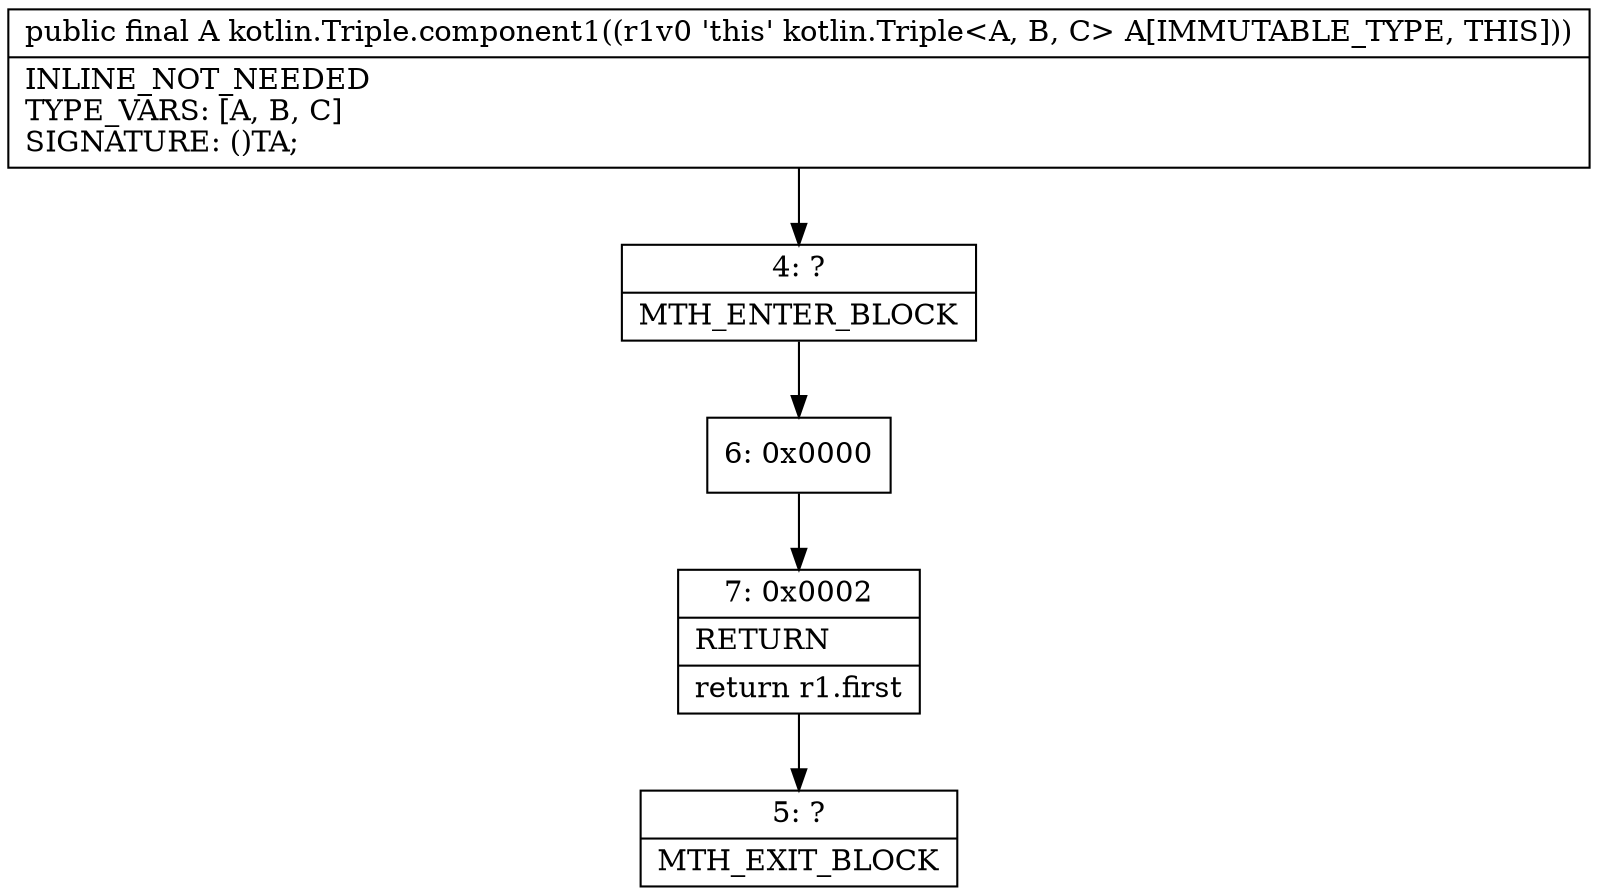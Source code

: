 digraph "CFG forkotlin.Triple.component1()Ljava\/lang\/Object;" {
Node_4 [shape=record,label="{4\:\ ?|MTH_ENTER_BLOCK\l}"];
Node_6 [shape=record,label="{6\:\ 0x0000}"];
Node_7 [shape=record,label="{7\:\ 0x0002|RETURN\l|return r1.first\l}"];
Node_5 [shape=record,label="{5\:\ ?|MTH_EXIT_BLOCK\l}"];
MethodNode[shape=record,label="{public final A kotlin.Triple.component1((r1v0 'this' kotlin.Triple\<A, B, C\> A[IMMUTABLE_TYPE, THIS]))  | INLINE_NOT_NEEDED\lTYPE_VARS: [A, B, C]\lSIGNATURE: ()TA;\l}"];
MethodNode -> Node_4;Node_4 -> Node_6;
Node_6 -> Node_7;
Node_7 -> Node_5;
}

